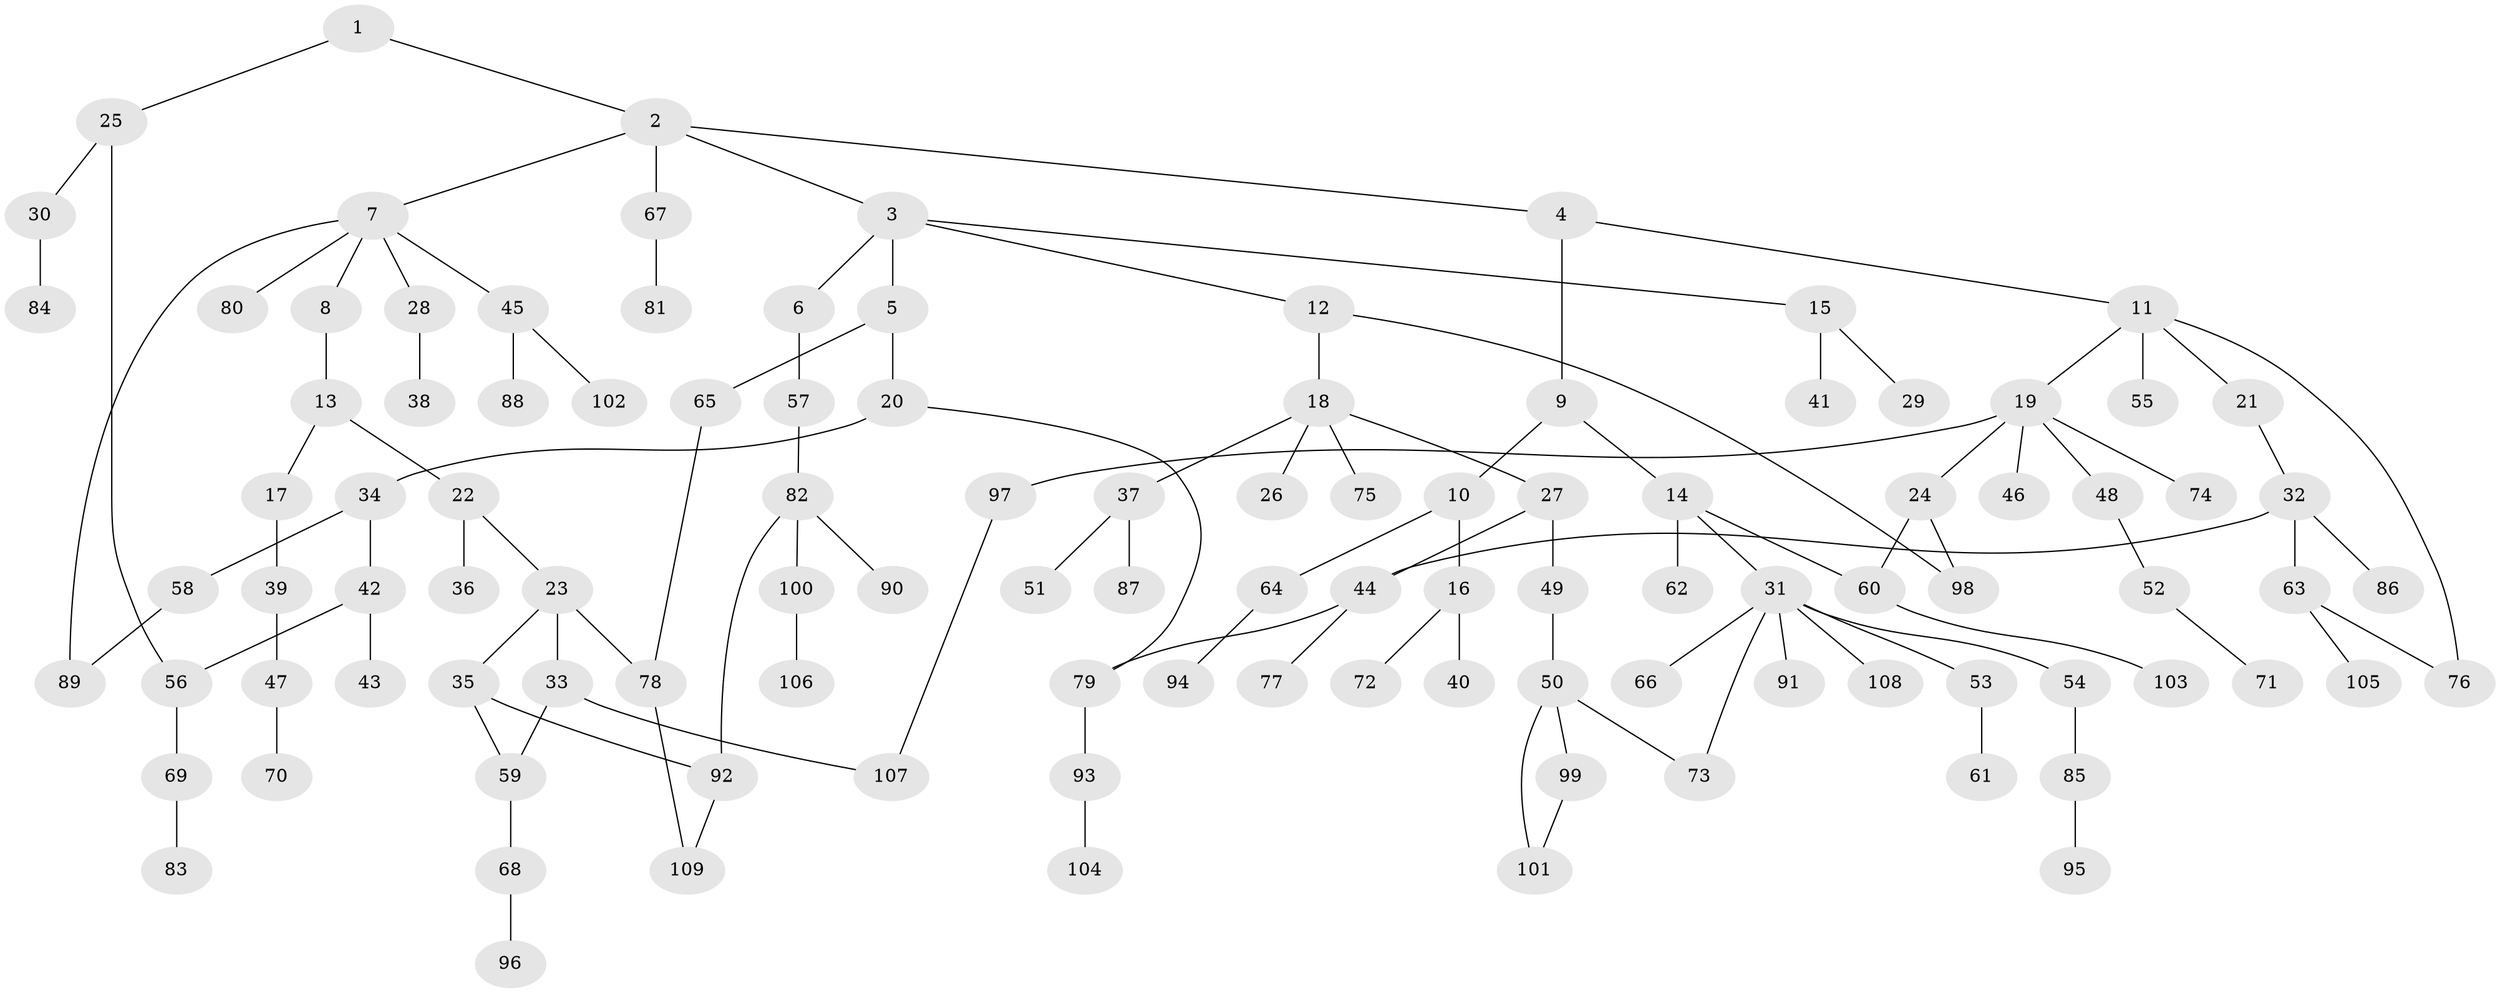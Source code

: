 // Generated by graph-tools (version 1.1) at 2025/49/03/09/25 03:49:21]
// undirected, 109 vertices, 122 edges
graph export_dot {
graph [start="1"]
  node [color=gray90,style=filled];
  1;
  2;
  3;
  4;
  5;
  6;
  7;
  8;
  9;
  10;
  11;
  12;
  13;
  14;
  15;
  16;
  17;
  18;
  19;
  20;
  21;
  22;
  23;
  24;
  25;
  26;
  27;
  28;
  29;
  30;
  31;
  32;
  33;
  34;
  35;
  36;
  37;
  38;
  39;
  40;
  41;
  42;
  43;
  44;
  45;
  46;
  47;
  48;
  49;
  50;
  51;
  52;
  53;
  54;
  55;
  56;
  57;
  58;
  59;
  60;
  61;
  62;
  63;
  64;
  65;
  66;
  67;
  68;
  69;
  70;
  71;
  72;
  73;
  74;
  75;
  76;
  77;
  78;
  79;
  80;
  81;
  82;
  83;
  84;
  85;
  86;
  87;
  88;
  89;
  90;
  91;
  92;
  93;
  94;
  95;
  96;
  97;
  98;
  99;
  100;
  101;
  102;
  103;
  104;
  105;
  106;
  107;
  108;
  109;
  1 -- 2;
  1 -- 25;
  2 -- 3;
  2 -- 4;
  2 -- 7;
  2 -- 67;
  3 -- 5;
  3 -- 6;
  3 -- 12;
  3 -- 15;
  4 -- 9;
  4 -- 11;
  5 -- 20;
  5 -- 65;
  6 -- 57;
  7 -- 8;
  7 -- 28;
  7 -- 45;
  7 -- 80;
  7 -- 89;
  8 -- 13;
  9 -- 10;
  9 -- 14;
  10 -- 16;
  10 -- 64;
  11 -- 19;
  11 -- 21;
  11 -- 55;
  11 -- 76;
  12 -- 18;
  12 -- 98;
  13 -- 17;
  13 -- 22;
  14 -- 31;
  14 -- 60;
  14 -- 62;
  15 -- 29;
  15 -- 41;
  16 -- 40;
  16 -- 72;
  17 -- 39;
  18 -- 26;
  18 -- 27;
  18 -- 37;
  18 -- 75;
  19 -- 24;
  19 -- 46;
  19 -- 48;
  19 -- 74;
  19 -- 97;
  20 -- 34;
  20 -- 79;
  21 -- 32;
  22 -- 23;
  22 -- 36;
  23 -- 33;
  23 -- 35;
  23 -- 78;
  24 -- 98;
  24 -- 60;
  25 -- 30;
  25 -- 56;
  27 -- 44;
  27 -- 49;
  28 -- 38;
  30 -- 84;
  31 -- 53;
  31 -- 54;
  31 -- 66;
  31 -- 73;
  31 -- 91;
  31 -- 108;
  32 -- 63;
  32 -- 86;
  32 -- 44;
  33 -- 59;
  33 -- 107;
  34 -- 42;
  34 -- 58;
  35 -- 92;
  35 -- 59;
  37 -- 51;
  37 -- 87;
  39 -- 47;
  42 -- 43;
  42 -- 56;
  44 -- 77;
  44 -- 79;
  45 -- 88;
  45 -- 102;
  47 -- 70;
  48 -- 52;
  49 -- 50;
  50 -- 99;
  50 -- 101;
  50 -- 73;
  52 -- 71;
  53 -- 61;
  54 -- 85;
  56 -- 69;
  57 -- 82;
  58 -- 89;
  59 -- 68;
  60 -- 103;
  63 -- 76;
  63 -- 105;
  64 -- 94;
  65 -- 78;
  67 -- 81;
  68 -- 96;
  69 -- 83;
  78 -- 109;
  79 -- 93;
  82 -- 90;
  82 -- 100;
  82 -- 92;
  85 -- 95;
  92 -- 109;
  93 -- 104;
  97 -- 107;
  99 -- 101;
  100 -- 106;
}
